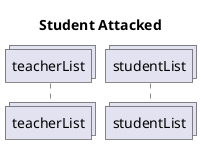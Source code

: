@startuml TeacherAttacks
title Student Attacked
collections teacherList as tl
collections studentList as sl



@enduml